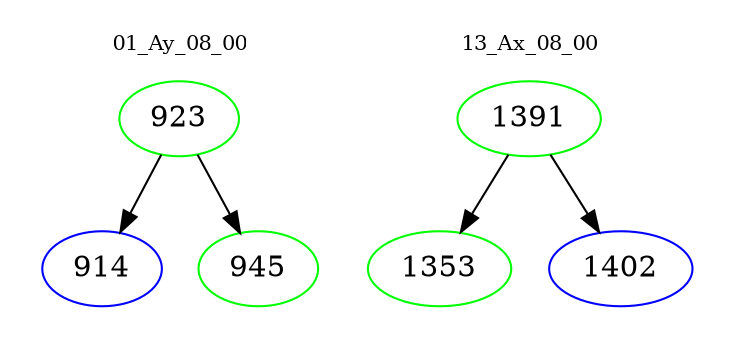 digraph{
subgraph cluster_0 {
color = white
label = "01_Ay_08_00";
fontsize=10;
T0_923 [label="923", color="green"]
T0_923 -> T0_914 [color="black"]
T0_914 [label="914", color="blue"]
T0_923 -> T0_945 [color="black"]
T0_945 [label="945", color="green"]
}
subgraph cluster_1 {
color = white
label = "13_Ax_08_00";
fontsize=10;
T1_1391 [label="1391", color="green"]
T1_1391 -> T1_1353 [color="black"]
T1_1353 [label="1353", color="green"]
T1_1391 -> T1_1402 [color="black"]
T1_1402 [label="1402", color="blue"]
}
}
